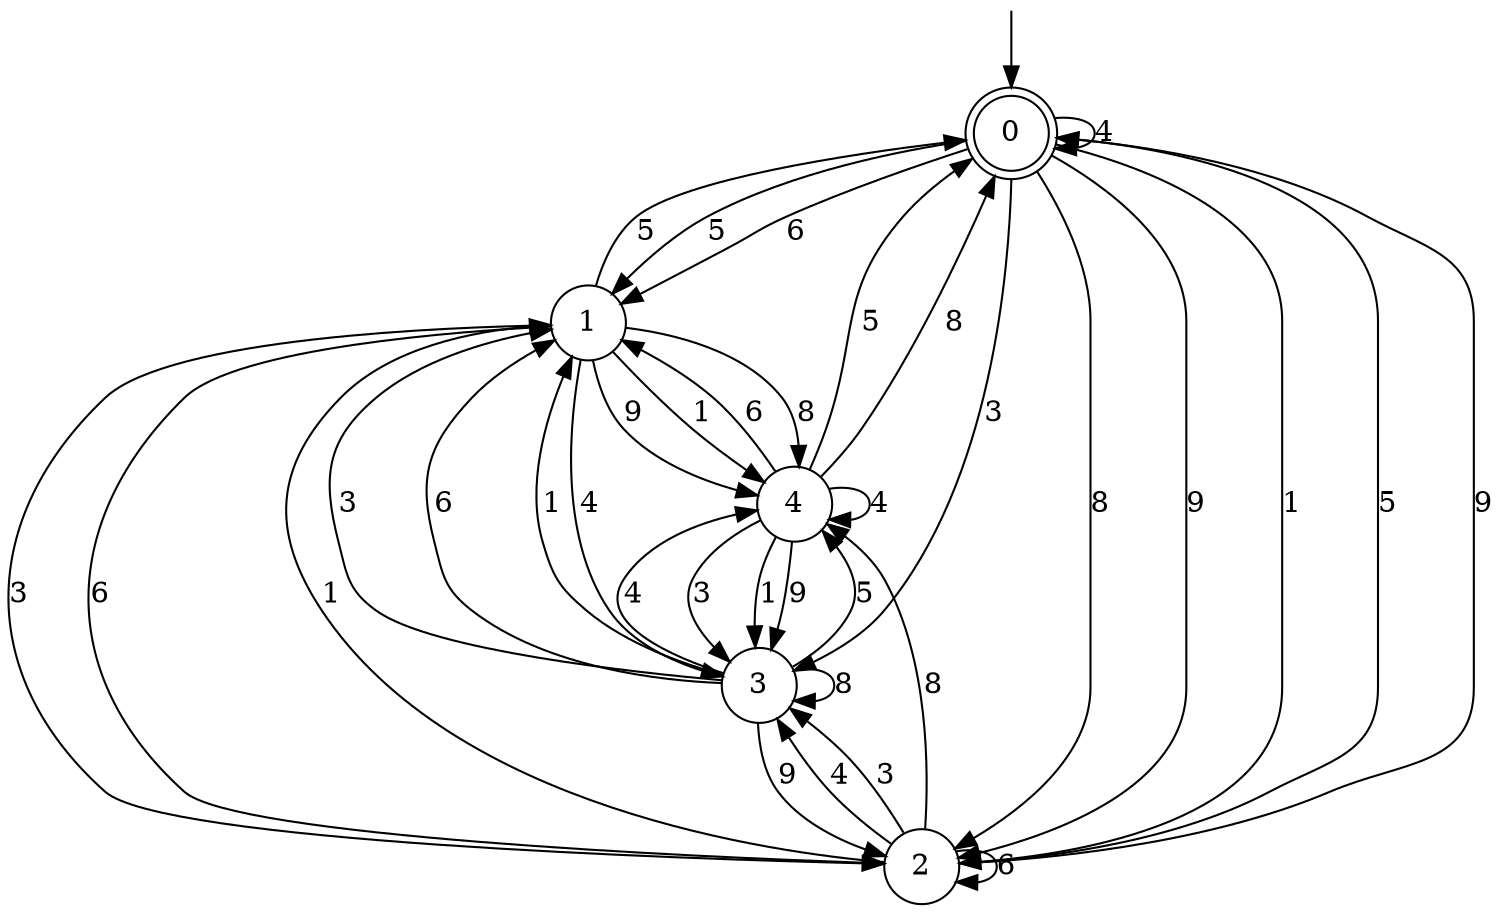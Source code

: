 digraph g {

	s0 [shape="doublecircle" label="0"];
	s1 [shape="circle" label="1"];
	s2 [shape="circle" label="2"];
	s3 [shape="circle" label="3"];
	s4 [shape="circle" label="4"];
	s0 -> s1 [label="5"];
	s0 -> s0 [label="4"];
	s0 -> s2 [label="8"];
	s0 -> s3 [label="3"];
	s0 -> s2 [label="9"];
	s0 -> s1 [label="6"];
	s0 -> s2 [label="1"];
	s1 -> s0 [label="5"];
	s1 -> s3 [label="4"];
	s1 -> s4 [label="8"];
	s1 -> s2 [label="3"];
	s1 -> s4 [label="9"];
	s1 -> s2 [label="6"];
	s1 -> s4 [label="1"];
	s2 -> s0 [label="5"];
	s2 -> s3 [label="4"];
	s2 -> s4 [label="8"];
	s2 -> s3 [label="3"];
	s2 -> s0 [label="9"];
	s2 -> s2 [label="6"];
	s2 -> s1 [label="1"];
	s3 -> s4 [label="5"];
	s3 -> s4 [label="4"];
	s3 -> s3 [label="8"];
	s3 -> s1 [label="3"];
	s3 -> s2 [label="9"];
	s3 -> s1 [label="6"];
	s3 -> s1 [label="1"];
	s4 -> s0 [label="5"];
	s4 -> s4 [label="4"];
	s4 -> s0 [label="8"];
	s4 -> s3 [label="3"];
	s4 -> s3 [label="9"];
	s4 -> s1 [label="6"];
	s4 -> s3 [label="1"];

__start0 [label="" shape="none" width="0" height="0"];
__start0 -> s0;

}
